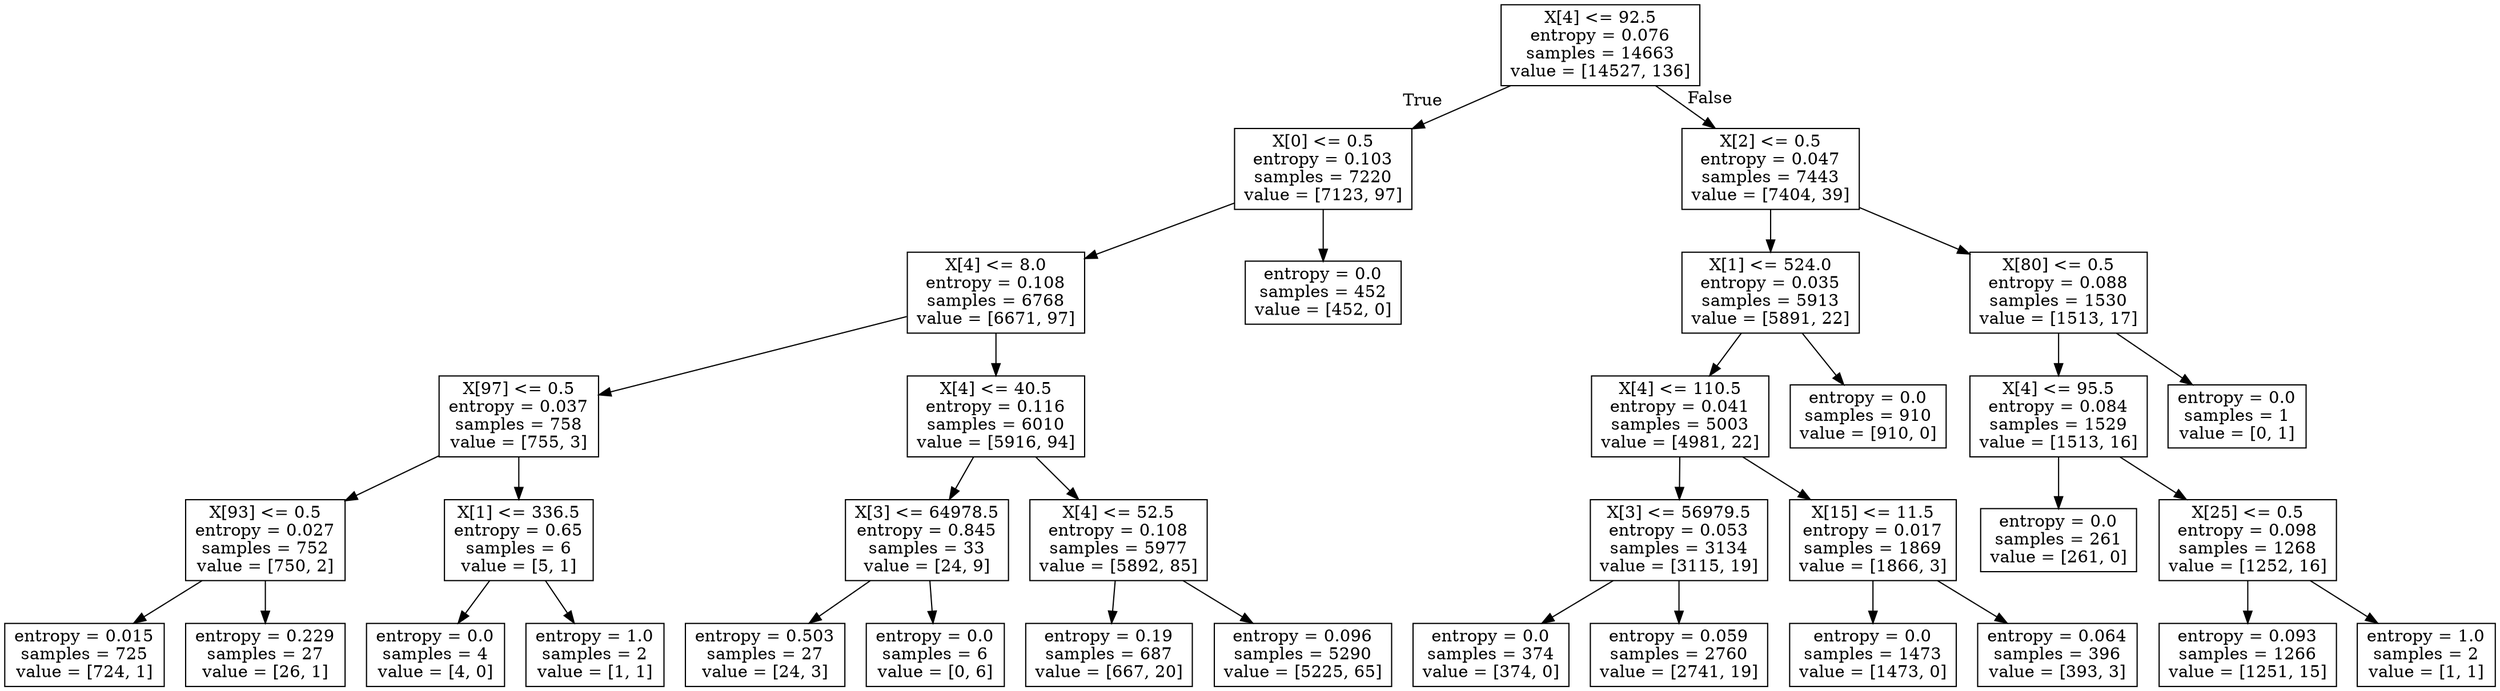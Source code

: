 digraph Tree {
node [shape=box] ;
0 [label="X[4] <= 92.5\nentropy = 0.076\nsamples = 14663\nvalue = [14527, 136]"] ;
1 [label="X[0] <= 0.5\nentropy = 0.103\nsamples = 7220\nvalue = [7123, 97]"] ;
0 -> 1 [labeldistance=2.5, labelangle=45, headlabel="True"] ;
2 [label="X[4] <= 8.0\nentropy = 0.108\nsamples = 6768\nvalue = [6671, 97]"] ;
1 -> 2 ;
3 [label="X[97] <= 0.5\nentropy = 0.037\nsamples = 758\nvalue = [755, 3]"] ;
2 -> 3 ;
4 [label="X[93] <= 0.5\nentropy = 0.027\nsamples = 752\nvalue = [750, 2]"] ;
3 -> 4 ;
5 [label="entropy = 0.015\nsamples = 725\nvalue = [724, 1]"] ;
4 -> 5 ;
6 [label="entropy = 0.229\nsamples = 27\nvalue = [26, 1]"] ;
4 -> 6 ;
7 [label="X[1] <= 336.5\nentropy = 0.65\nsamples = 6\nvalue = [5, 1]"] ;
3 -> 7 ;
8 [label="entropy = 0.0\nsamples = 4\nvalue = [4, 0]"] ;
7 -> 8 ;
9 [label="entropy = 1.0\nsamples = 2\nvalue = [1, 1]"] ;
7 -> 9 ;
10 [label="X[4] <= 40.5\nentropy = 0.116\nsamples = 6010\nvalue = [5916, 94]"] ;
2 -> 10 ;
11 [label="X[3] <= 64978.5\nentropy = 0.845\nsamples = 33\nvalue = [24, 9]"] ;
10 -> 11 ;
12 [label="entropy = 0.503\nsamples = 27\nvalue = [24, 3]"] ;
11 -> 12 ;
13 [label="entropy = 0.0\nsamples = 6\nvalue = [0, 6]"] ;
11 -> 13 ;
14 [label="X[4] <= 52.5\nentropy = 0.108\nsamples = 5977\nvalue = [5892, 85]"] ;
10 -> 14 ;
15 [label="entropy = 0.19\nsamples = 687\nvalue = [667, 20]"] ;
14 -> 15 ;
16 [label="entropy = 0.096\nsamples = 5290\nvalue = [5225, 65]"] ;
14 -> 16 ;
17 [label="entropy = 0.0\nsamples = 452\nvalue = [452, 0]"] ;
1 -> 17 ;
18 [label="X[2] <= 0.5\nentropy = 0.047\nsamples = 7443\nvalue = [7404, 39]"] ;
0 -> 18 [labeldistance=2.5, labelangle=-45, headlabel="False"] ;
19 [label="X[1] <= 524.0\nentropy = 0.035\nsamples = 5913\nvalue = [5891, 22]"] ;
18 -> 19 ;
20 [label="X[4] <= 110.5\nentropy = 0.041\nsamples = 5003\nvalue = [4981, 22]"] ;
19 -> 20 ;
21 [label="X[3] <= 56979.5\nentropy = 0.053\nsamples = 3134\nvalue = [3115, 19]"] ;
20 -> 21 ;
22 [label="entropy = 0.0\nsamples = 374\nvalue = [374, 0]"] ;
21 -> 22 ;
23 [label="entropy = 0.059\nsamples = 2760\nvalue = [2741, 19]"] ;
21 -> 23 ;
24 [label="X[15] <= 11.5\nentropy = 0.017\nsamples = 1869\nvalue = [1866, 3]"] ;
20 -> 24 ;
25 [label="entropy = 0.0\nsamples = 1473\nvalue = [1473, 0]"] ;
24 -> 25 ;
26 [label="entropy = 0.064\nsamples = 396\nvalue = [393, 3]"] ;
24 -> 26 ;
27 [label="entropy = 0.0\nsamples = 910\nvalue = [910, 0]"] ;
19 -> 27 ;
28 [label="X[80] <= 0.5\nentropy = 0.088\nsamples = 1530\nvalue = [1513, 17]"] ;
18 -> 28 ;
29 [label="X[4] <= 95.5\nentropy = 0.084\nsamples = 1529\nvalue = [1513, 16]"] ;
28 -> 29 ;
30 [label="entropy = 0.0\nsamples = 261\nvalue = [261, 0]"] ;
29 -> 30 ;
31 [label="X[25] <= 0.5\nentropy = 0.098\nsamples = 1268\nvalue = [1252, 16]"] ;
29 -> 31 ;
32 [label="entropy = 0.093\nsamples = 1266\nvalue = [1251, 15]"] ;
31 -> 32 ;
33 [label="entropy = 1.0\nsamples = 2\nvalue = [1, 1]"] ;
31 -> 33 ;
34 [label="entropy = 0.0\nsamples = 1\nvalue = [0, 1]"] ;
28 -> 34 ;
}